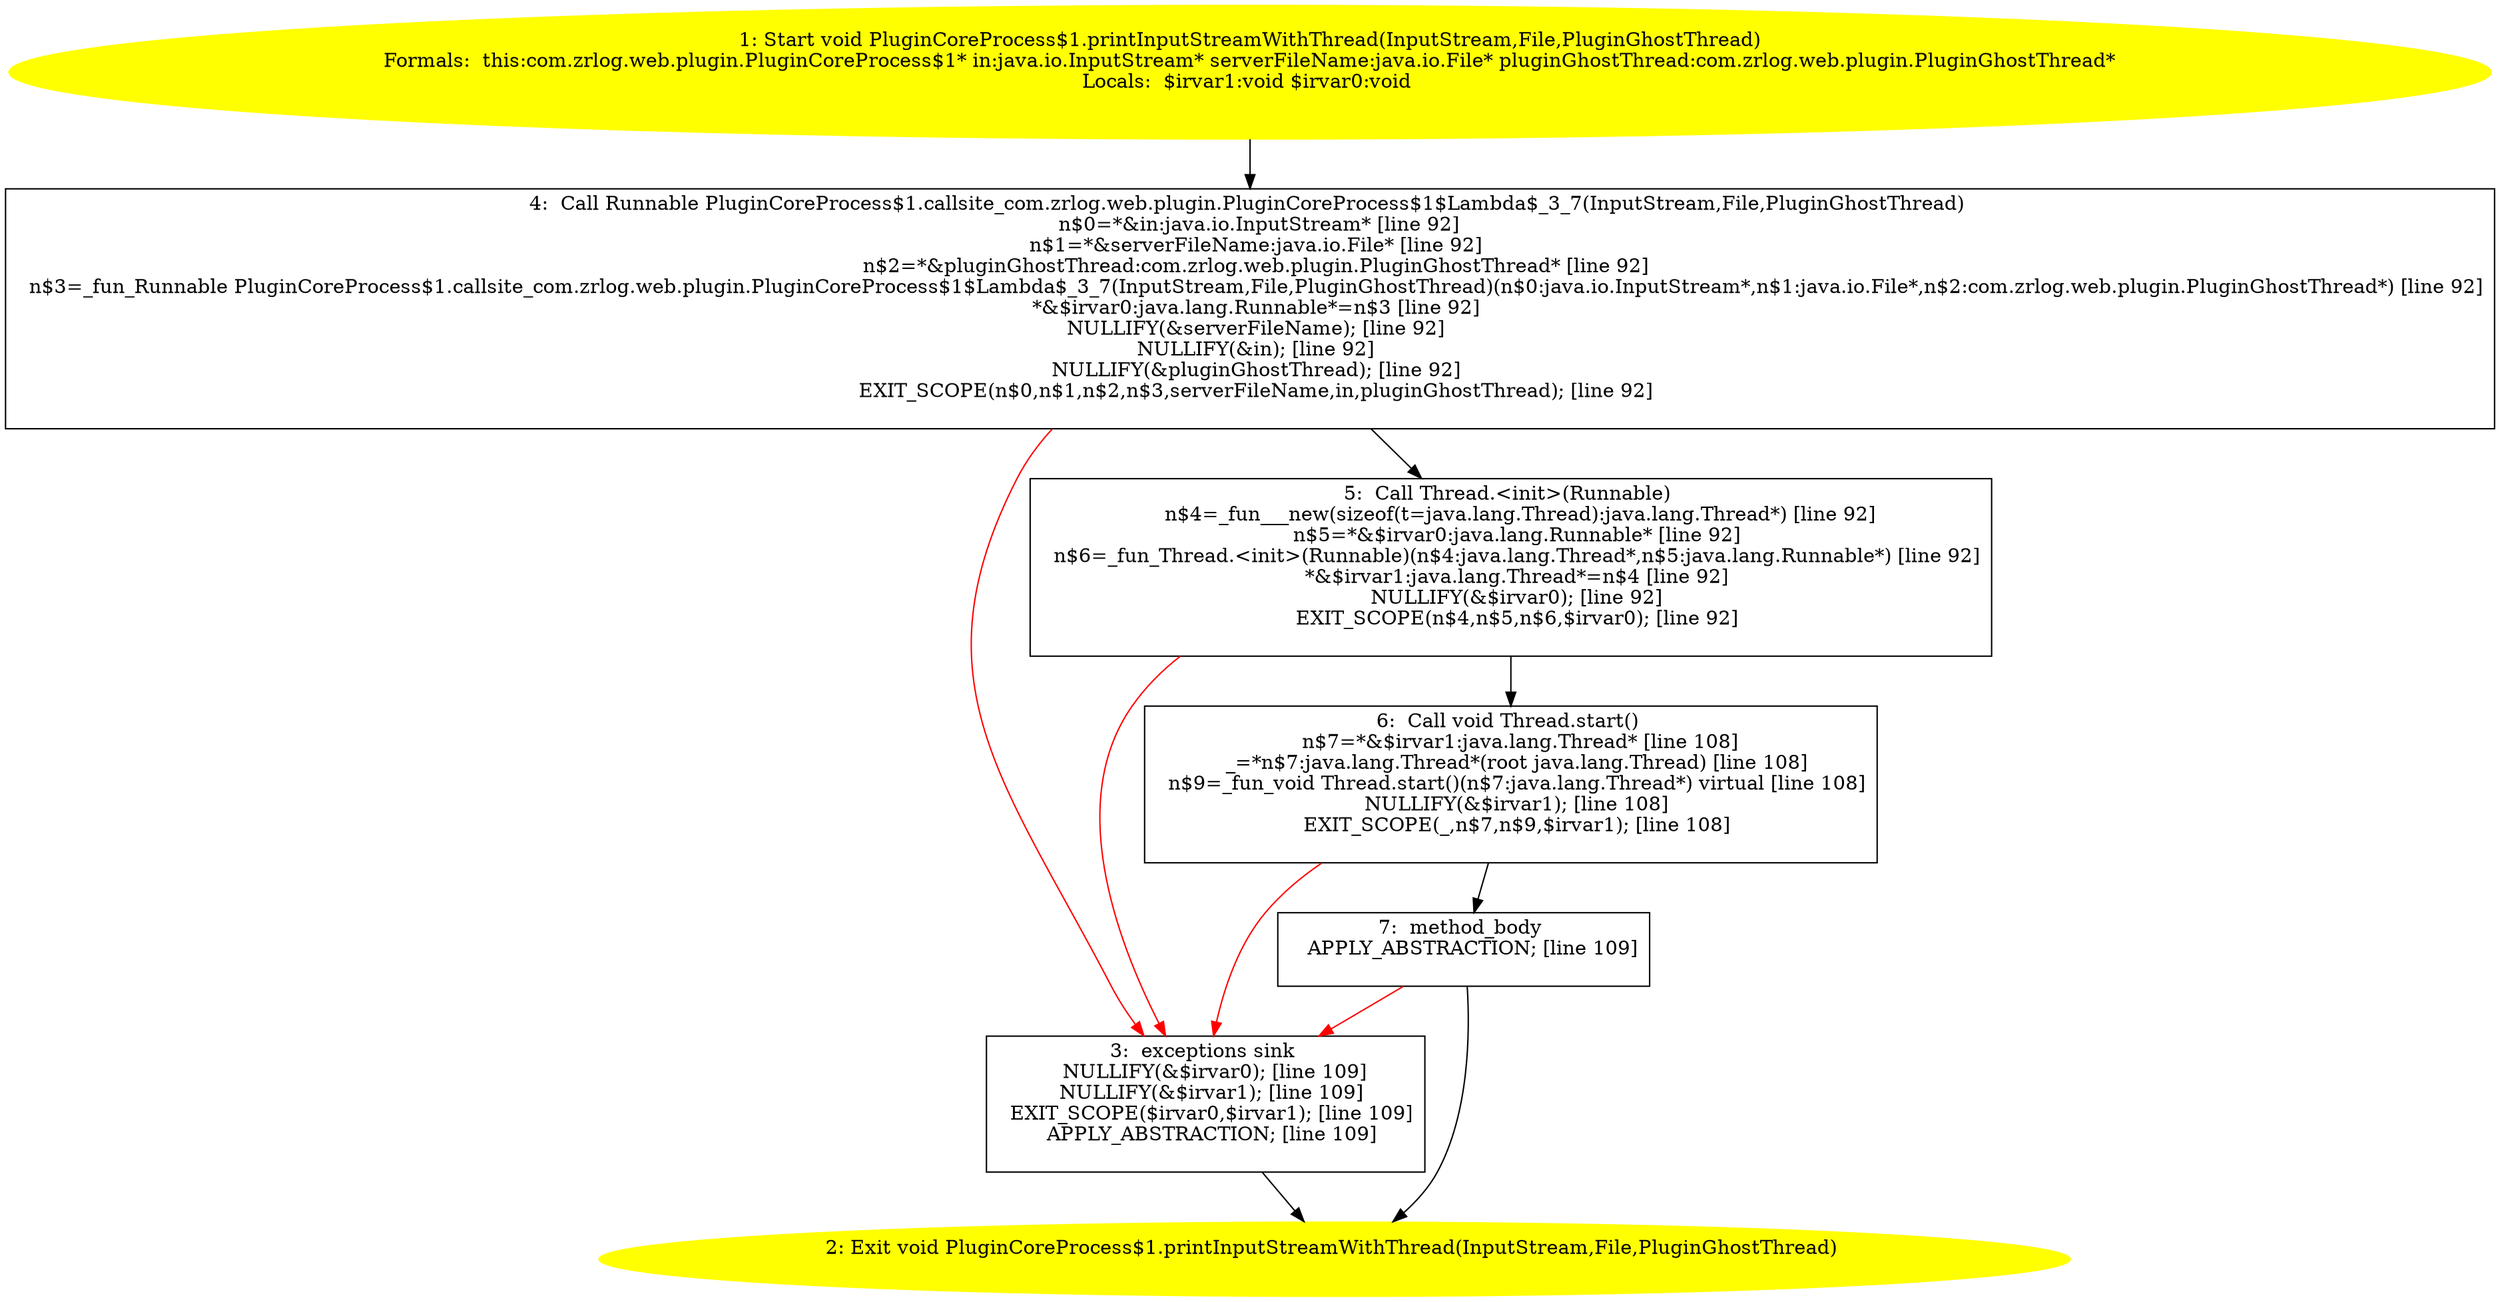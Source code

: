 /* @generated */
digraph cfg {
"com.zrlog.web.plugin.PluginCoreProcess$1.printInputStreamWithThread(java.io.InputStream,java.io.File.06b373c39a7a4bd49d323a9e3b17447e_1" [label="1: Start void PluginCoreProcess$1.printInputStreamWithThread(InputStream,File,PluginGhostThread)\nFormals:  this:com.zrlog.web.plugin.PluginCoreProcess$1* in:java.io.InputStream* serverFileName:java.io.File* pluginGhostThread:com.zrlog.web.plugin.PluginGhostThread*\nLocals:  $irvar1:void $irvar0:void \n  " color=yellow style=filled]
	

	 "com.zrlog.web.plugin.PluginCoreProcess$1.printInputStreamWithThread(java.io.InputStream,java.io.File.06b373c39a7a4bd49d323a9e3b17447e_1" -> "com.zrlog.web.plugin.PluginCoreProcess$1.printInputStreamWithThread(java.io.InputStream,java.io.File.06b373c39a7a4bd49d323a9e3b17447e_4" ;
"com.zrlog.web.plugin.PluginCoreProcess$1.printInputStreamWithThread(java.io.InputStream,java.io.File.06b373c39a7a4bd49d323a9e3b17447e_2" [label="2: Exit void PluginCoreProcess$1.printInputStreamWithThread(InputStream,File,PluginGhostThread) \n  " color=yellow style=filled]
	

"com.zrlog.web.plugin.PluginCoreProcess$1.printInputStreamWithThread(java.io.InputStream,java.io.File.06b373c39a7a4bd49d323a9e3b17447e_3" [label="3:  exceptions sink \n   NULLIFY(&$irvar0); [line 109]\n  NULLIFY(&$irvar1); [line 109]\n  EXIT_SCOPE($irvar0,$irvar1); [line 109]\n  APPLY_ABSTRACTION; [line 109]\n " shape="box"]
	

	 "com.zrlog.web.plugin.PluginCoreProcess$1.printInputStreamWithThread(java.io.InputStream,java.io.File.06b373c39a7a4bd49d323a9e3b17447e_3" -> "com.zrlog.web.plugin.PluginCoreProcess$1.printInputStreamWithThread(java.io.InputStream,java.io.File.06b373c39a7a4bd49d323a9e3b17447e_2" ;
"com.zrlog.web.plugin.PluginCoreProcess$1.printInputStreamWithThread(java.io.InputStream,java.io.File.06b373c39a7a4bd49d323a9e3b17447e_4" [label="4:  Call Runnable PluginCoreProcess$1.callsite_com.zrlog.web.plugin.PluginCoreProcess$1$Lambda$_3_7(InputStream,File,PluginGhostThread) \n   n$0=*&in:java.io.InputStream* [line 92]\n  n$1=*&serverFileName:java.io.File* [line 92]\n  n$2=*&pluginGhostThread:com.zrlog.web.plugin.PluginGhostThread* [line 92]\n  n$3=_fun_Runnable PluginCoreProcess$1.callsite_com.zrlog.web.plugin.PluginCoreProcess$1$Lambda$_3_7(InputStream,File,PluginGhostThread)(n$0:java.io.InputStream*,n$1:java.io.File*,n$2:com.zrlog.web.plugin.PluginGhostThread*) [line 92]\n  *&$irvar0:java.lang.Runnable*=n$3 [line 92]\n  NULLIFY(&serverFileName); [line 92]\n  NULLIFY(&in); [line 92]\n  NULLIFY(&pluginGhostThread); [line 92]\n  EXIT_SCOPE(n$0,n$1,n$2,n$3,serverFileName,in,pluginGhostThread); [line 92]\n " shape="box"]
	

	 "com.zrlog.web.plugin.PluginCoreProcess$1.printInputStreamWithThread(java.io.InputStream,java.io.File.06b373c39a7a4bd49d323a9e3b17447e_4" -> "com.zrlog.web.plugin.PluginCoreProcess$1.printInputStreamWithThread(java.io.InputStream,java.io.File.06b373c39a7a4bd49d323a9e3b17447e_5" ;
	 "com.zrlog.web.plugin.PluginCoreProcess$1.printInputStreamWithThread(java.io.InputStream,java.io.File.06b373c39a7a4bd49d323a9e3b17447e_4" -> "com.zrlog.web.plugin.PluginCoreProcess$1.printInputStreamWithThread(java.io.InputStream,java.io.File.06b373c39a7a4bd49d323a9e3b17447e_3" [color="red" ];
"com.zrlog.web.plugin.PluginCoreProcess$1.printInputStreamWithThread(java.io.InputStream,java.io.File.06b373c39a7a4bd49d323a9e3b17447e_5" [label="5:  Call Thread.<init>(Runnable) \n   n$4=_fun___new(sizeof(t=java.lang.Thread):java.lang.Thread*) [line 92]\n  n$5=*&$irvar0:java.lang.Runnable* [line 92]\n  n$6=_fun_Thread.<init>(Runnable)(n$4:java.lang.Thread*,n$5:java.lang.Runnable*) [line 92]\n  *&$irvar1:java.lang.Thread*=n$4 [line 92]\n  NULLIFY(&$irvar0); [line 92]\n  EXIT_SCOPE(n$4,n$5,n$6,$irvar0); [line 92]\n " shape="box"]
	

	 "com.zrlog.web.plugin.PluginCoreProcess$1.printInputStreamWithThread(java.io.InputStream,java.io.File.06b373c39a7a4bd49d323a9e3b17447e_5" -> "com.zrlog.web.plugin.PluginCoreProcess$1.printInputStreamWithThread(java.io.InputStream,java.io.File.06b373c39a7a4bd49d323a9e3b17447e_6" ;
	 "com.zrlog.web.plugin.PluginCoreProcess$1.printInputStreamWithThread(java.io.InputStream,java.io.File.06b373c39a7a4bd49d323a9e3b17447e_5" -> "com.zrlog.web.plugin.PluginCoreProcess$1.printInputStreamWithThread(java.io.InputStream,java.io.File.06b373c39a7a4bd49d323a9e3b17447e_3" [color="red" ];
"com.zrlog.web.plugin.PluginCoreProcess$1.printInputStreamWithThread(java.io.InputStream,java.io.File.06b373c39a7a4bd49d323a9e3b17447e_6" [label="6:  Call void Thread.start() \n   n$7=*&$irvar1:java.lang.Thread* [line 108]\n  _=*n$7:java.lang.Thread*(root java.lang.Thread) [line 108]\n  n$9=_fun_void Thread.start()(n$7:java.lang.Thread*) virtual [line 108]\n  NULLIFY(&$irvar1); [line 108]\n  EXIT_SCOPE(_,n$7,n$9,$irvar1); [line 108]\n " shape="box"]
	

	 "com.zrlog.web.plugin.PluginCoreProcess$1.printInputStreamWithThread(java.io.InputStream,java.io.File.06b373c39a7a4bd49d323a9e3b17447e_6" -> "com.zrlog.web.plugin.PluginCoreProcess$1.printInputStreamWithThread(java.io.InputStream,java.io.File.06b373c39a7a4bd49d323a9e3b17447e_7" ;
	 "com.zrlog.web.plugin.PluginCoreProcess$1.printInputStreamWithThread(java.io.InputStream,java.io.File.06b373c39a7a4bd49d323a9e3b17447e_6" -> "com.zrlog.web.plugin.PluginCoreProcess$1.printInputStreamWithThread(java.io.InputStream,java.io.File.06b373c39a7a4bd49d323a9e3b17447e_3" [color="red" ];
"com.zrlog.web.plugin.PluginCoreProcess$1.printInputStreamWithThread(java.io.InputStream,java.io.File.06b373c39a7a4bd49d323a9e3b17447e_7" [label="7:  method_body \n   APPLY_ABSTRACTION; [line 109]\n " shape="box"]
	

	 "com.zrlog.web.plugin.PluginCoreProcess$1.printInputStreamWithThread(java.io.InputStream,java.io.File.06b373c39a7a4bd49d323a9e3b17447e_7" -> "com.zrlog.web.plugin.PluginCoreProcess$1.printInputStreamWithThread(java.io.InputStream,java.io.File.06b373c39a7a4bd49d323a9e3b17447e_2" ;
	 "com.zrlog.web.plugin.PluginCoreProcess$1.printInputStreamWithThread(java.io.InputStream,java.io.File.06b373c39a7a4bd49d323a9e3b17447e_7" -> "com.zrlog.web.plugin.PluginCoreProcess$1.printInputStreamWithThread(java.io.InputStream,java.io.File.06b373c39a7a4bd49d323a9e3b17447e_3" [color="red" ];
}
